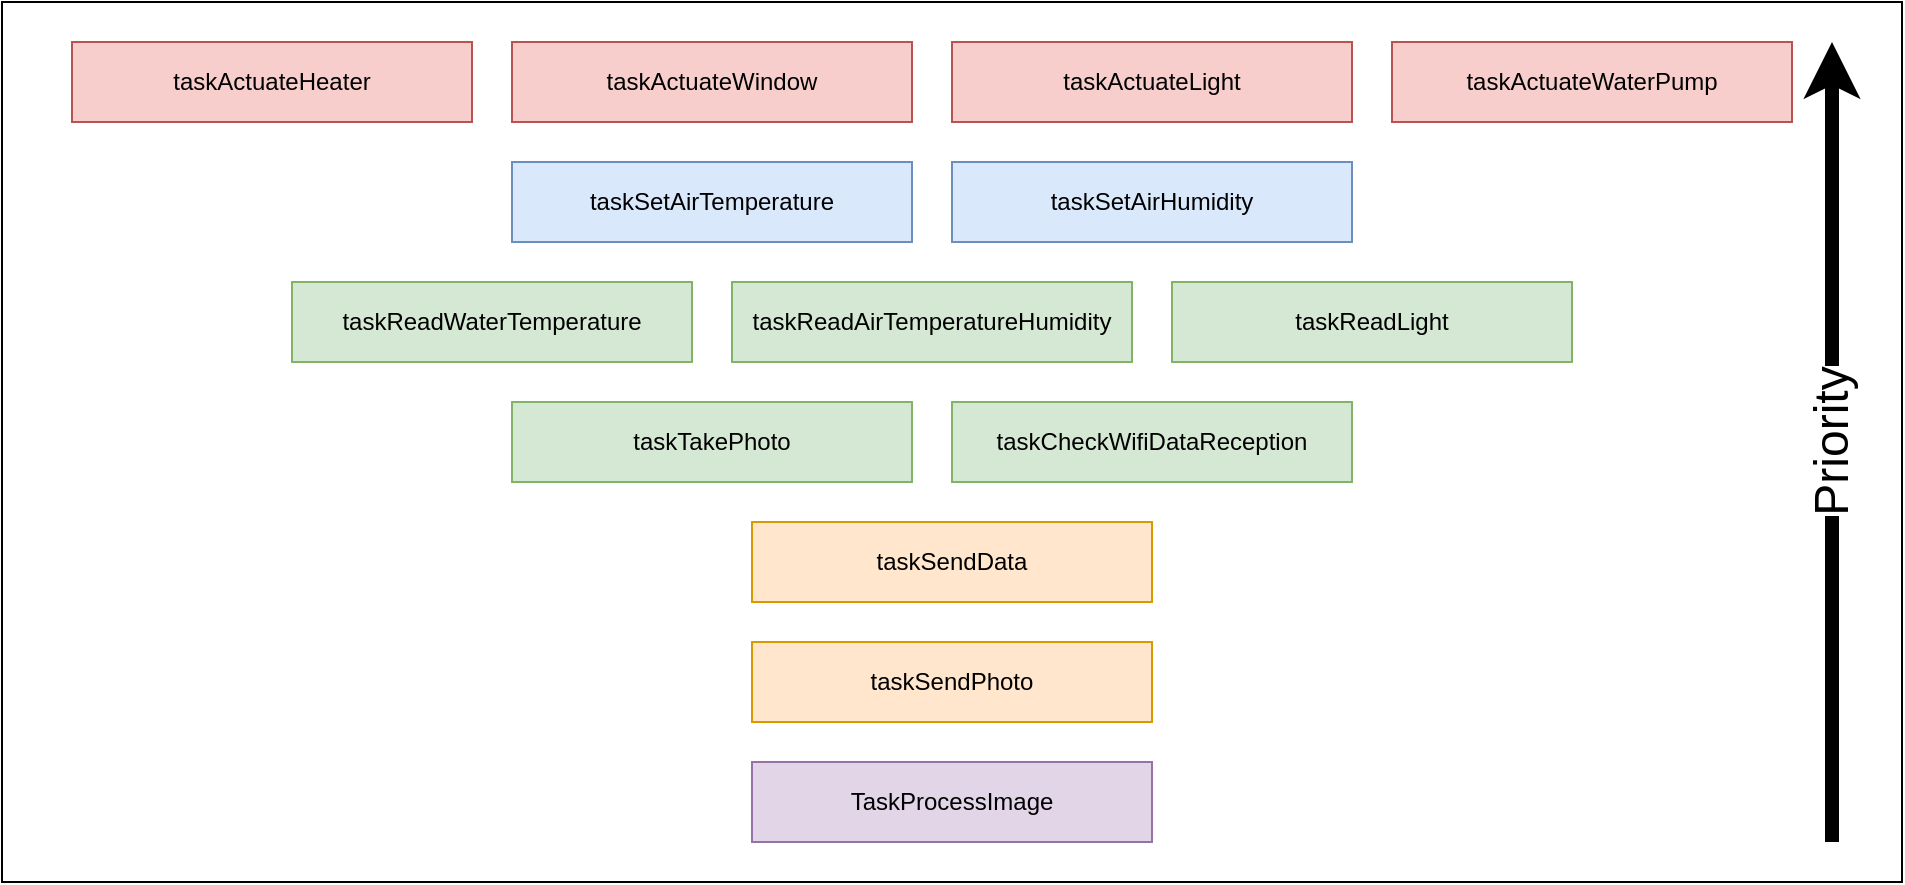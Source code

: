 <mxfile version="15.9.4" type="device"><diagram id="C5RBs43oDa-KdzZeNtuy" name="Page-1"><mxGraphModel dx="326" dy="543" grid="1" gridSize="10" guides="1" tooltips="1" connect="1" arrows="1" fold="1" page="1" pageScale="1" pageWidth="827" pageHeight="1169" math="0" shadow="0"><root><mxCell id="WIyWlLk6GJQsqaUBKTNV-0"/><mxCell id="WIyWlLk6GJQsqaUBKTNV-1" parent="WIyWlLk6GJQsqaUBKTNV-0"/><mxCell id="mSYphMr_KmNCm_NQV_F2-0" value="taskReadAirTemperatureHumidity" style="rounded=0;whiteSpace=wrap;html=1;fillColor=#d5e8d4;strokeColor=#82b366;" parent="WIyWlLk6GJQsqaUBKTNV-1" vertex="1"><mxGeometry x="1410" y="200" width="200" height="40" as="geometry"/></mxCell><mxCell id="mSYphMr_KmNCm_NQV_F2-2" value="taskReadWaterTemperature" style="rounded=0;whiteSpace=wrap;html=1;fillColor=#d5e8d4;strokeColor=#82b366;" parent="WIyWlLk6GJQsqaUBKTNV-1" vertex="1"><mxGeometry x="1190" y="200" width="200" height="40" as="geometry"/></mxCell><mxCell id="mSYphMr_KmNCm_NQV_F2-5" value="taskReadLight" style="rounded=0;whiteSpace=wrap;html=1;fillColor=#d5e8d4;strokeColor=#82b366;" parent="WIyWlLk6GJQsqaUBKTNV-1" vertex="1"><mxGeometry x="1630" y="200" width="200" height="40" as="geometry"/></mxCell><mxCell id="mSYphMr_KmNCm_NQV_F2-6" value="taskTakePhoto" style="rounded=0;whiteSpace=wrap;html=1;fillColor=#d5e8d4;strokeColor=#82b366;" parent="WIyWlLk6GJQsqaUBKTNV-1" vertex="1"><mxGeometry x="1300" y="260" width="200" height="40" as="geometry"/></mxCell><mxCell id="mSYphMr_KmNCm_NQV_F2-9" value="TaskProcessImage" style="rounded=0;whiteSpace=wrap;html=1;fillColor=#e1d5e7;strokeColor=#9673a6;" parent="WIyWlLk6GJQsqaUBKTNV-1" vertex="1"><mxGeometry x="1420" y="440" width="200" height="40" as="geometry"/></mxCell><mxCell id="mSYphMr_KmNCm_NQV_F2-14" value="taskActuateHeater" style="rounded=0;whiteSpace=wrap;html=1;fillColor=#f8cecc;strokeColor=#b85450;" parent="WIyWlLk6GJQsqaUBKTNV-1" vertex="1"><mxGeometry x="1080" y="80" width="200" height="40" as="geometry"/></mxCell><mxCell id="mSYphMr_KmNCm_NQV_F2-15" value="taskActuateWindow" style="rounded=0;whiteSpace=wrap;html=1;fillColor=#f8cecc;strokeColor=#b85450;" parent="WIyWlLk6GJQsqaUBKTNV-1" vertex="1"><mxGeometry x="1300" y="80" width="200" height="40" as="geometry"/></mxCell><mxCell id="mSYphMr_KmNCm_NQV_F2-17" value="taskSendData" style="rounded=0;whiteSpace=wrap;html=1;fillColor=#ffe6cc;strokeColor=#d79b00;" parent="WIyWlLk6GJQsqaUBKTNV-1" vertex="1"><mxGeometry x="1420" y="320" width="200" height="40" as="geometry"/></mxCell><mxCell id="mSYphMr_KmNCm_NQV_F2-20" value="taskSendPhoto" style="rounded=0;whiteSpace=wrap;html=1;fillColor=#ffe6cc;strokeColor=#d79b00;" parent="WIyWlLk6GJQsqaUBKTNV-1" vertex="1"><mxGeometry x="1420" y="380" width="200" height="40" as="geometry"/></mxCell><mxCell id="mSYphMr_KmNCm_NQV_F2-21" value="taskActuateWaterPump" style="rounded=0;whiteSpace=wrap;html=1;fillColor=#f8cecc;strokeColor=#b85450;" parent="WIyWlLk6GJQsqaUBKTNV-1" vertex="1"><mxGeometry x="1740" y="80" width="200" height="40" as="geometry"/></mxCell><mxCell id="mSYphMr_KmNCm_NQV_F2-22" value="taskActuateLight" style="rounded=0;whiteSpace=wrap;html=1;fillColor=#f8cecc;strokeColor=#b85450;" parent="WIyWlLk6GJQsqaUBKTNV-1" vertex="1"><mxGeometry x="1520" y="80" width="200" height="40" as="geometry"/></mxCell><mxCell id="mSYphMr_KmNCm_NQV_F2-23" value="taskCheckWifiDataReception" style="rounded=0;whiteSpace=wrap;html=1;fillColor=#d5e8d4;strokeColor=#82b366;" parent="WIyWlLk6GJQsqaUBKTNV-1" vertex="1"><mxGeometry x="1520" y="260" width="200" height="40" as="geometry"/></mxCell><mxCell id="mSYphMr_KmNCm_NQV_F2-24" value="taskSetAirTemperature" style="rounded=0;whiteSpace=wrap;html=1;fillColor=#dae8fc;strokeColor=#6c8ebf;" parent="WIyWlLk6GJQsqaUBKTNV-1" vertex="1"><mxGeometry x="1300" y="140" width="200" height="40" as="geometry"/></mxCell><mxCell id="mSYphMr_KmNCm_NQV_F2-25" value="taskSetAirHumidity" style="rounded=0;whiteSpace=wrap;html=1;fillColor=#dae8fc;strokeColor=#6c8ebf;" parent="WIyWlLk6GJQsqaUBKTNV-1" vertex="1"><mxGeometry x="1520" y="140" width="200" height="40" as="geometry"/></mxCell><mxCell id="Gi635gcRWYc2PLFdNea7-5" value="" style="rounded=0;whiteSpace=wrap;html=1;fontSize=24;fillColor=none;" parent="WIyWlLk6GJQsqaUBKTNV-1" vertex="1"><mxGeometry x="1045" y="60" width="950" height="440" as="geometry"/></mxCell><mxCell id="Gi635gcRWYc2PLFdNea7-4" value="Priority" style="endArrow=classic;html=1;rounded=0;horizontal=0;fontSize=24;strokeWidth=7;" parent="WIyWlLk6GJQsqaUBKTNV-1" edge="1"><mxGeometry width="50" height="50" relative="1" as="geometry"><mxPoint x="1960" y="480" as="sourcePoint"/><mxPoint x="1960" y="80" as="targetPoint"/></mxGeometry></mxCell></root></mxGraphModel></diagram></mxfile>